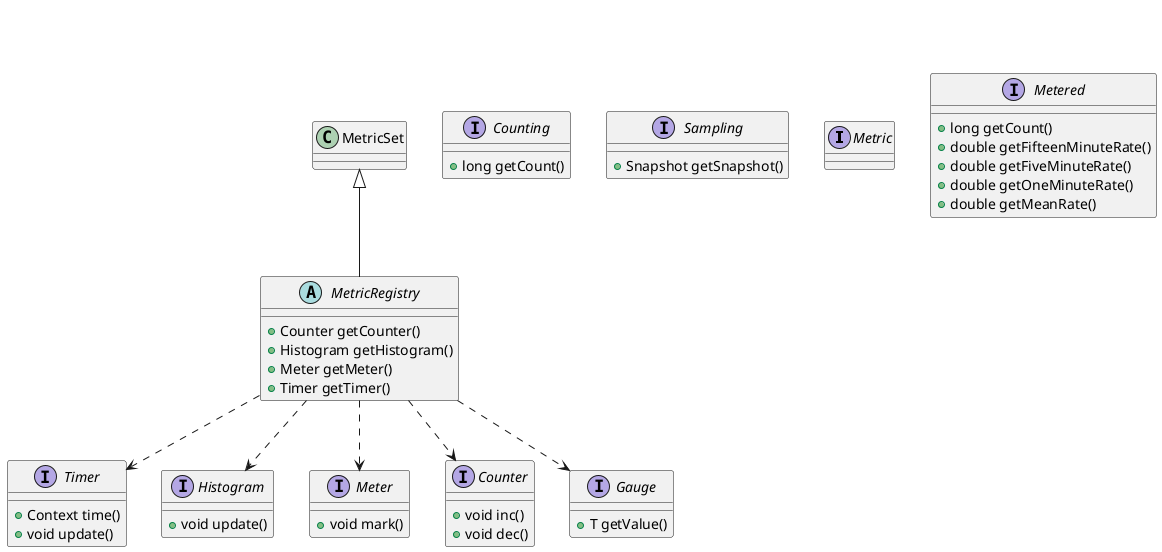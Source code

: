 @startuml

interface Metric
interface Counting {
+ long getCount()
}
interface Sampling {
+ Snapshot getSnapshot()
}
interface Metered {
+ long getCount()
+ double getFifteenMinuteRate()
+ double getFiveMinuteRate()
+ double getOneMinuteRate()
+ double getMeanRate()
}

interface Timer {
+ Context time()
+ void update()
}

interface Histogram {
+ void update()
}

interface Meter {
+ void mark()
}

interface Counter {
+ void inc()
+ void dec()
}

interface Gauge {
+ T getValue()
}

abstract class MetricRegistry {
+ Counter getCounter()
+ Histogram getHistogram()
+ Meter getMeter()
+ Timer getTimer()
}

Counting -[hidden]> Metric
Sampling -[hidden]> Metric

'interface Metered -up-|> Metric
'interface Metered -up-|> Counting

'interface Gauge -up--|> Metric

'interface Counter -up--|> Metric
'interface Counter -up-|> Counting

'interface Histogram -up--|> Metric
'interface Histogram -up-|> Counting
'interface Histogram -up-|> Sampling
'interface Meter -up-|> Metered
'interface Timer -up-|> Metered
'interface Timer -up-|> Sampling

'interface MetricSet -left-|> Metric

'interface DynamicMetricSet -up-|> Metric

MetricRegistry -up-|> MetricSet

'Metered <|-up- interface Compass
'Gauge <|.up. abstract class RatioGauge
'Gauge <|.. abstract class CachedGauge

MetricRegistry ..> Histogram
MetricRegistry ..> Timer
MetricRegistry ..> Counter
MetricRegistry ..> Gauge
MetricRegistry ..> Meter


'
'interface DynamicMetricSet ---|> Metric

@enduml